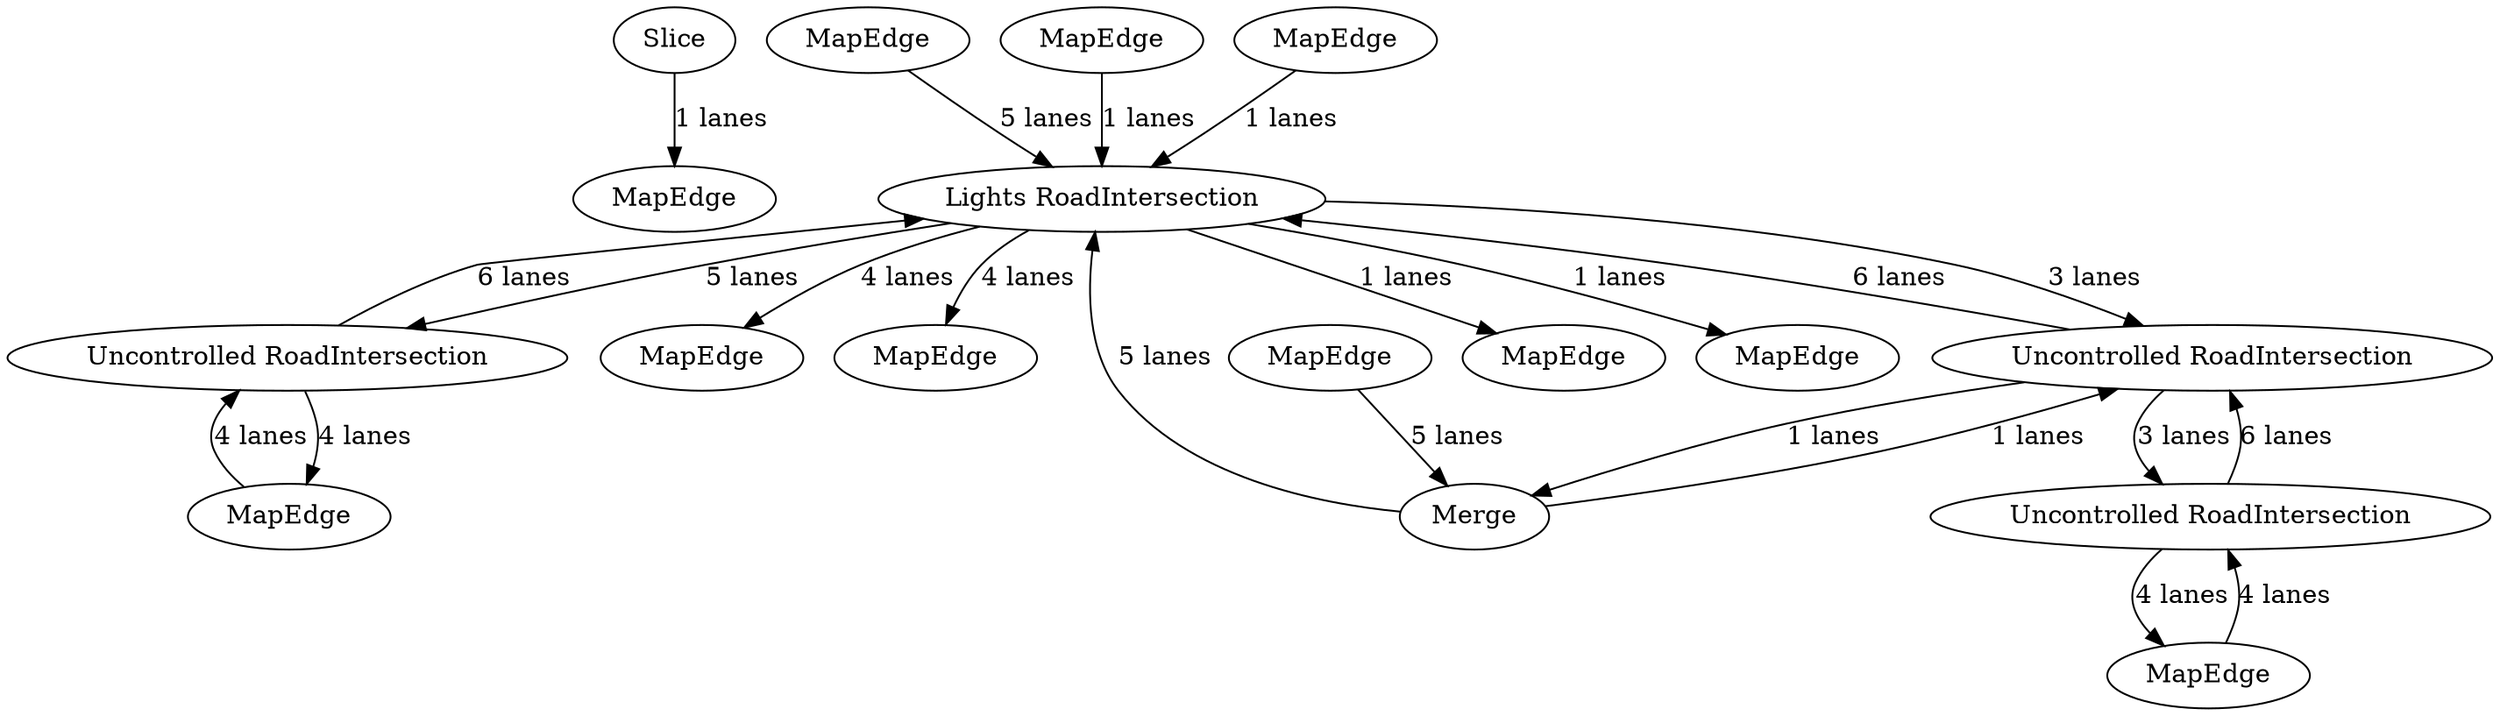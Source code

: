 digraph {
    0 [ label = "MapEdge" ]
    1 [ label = "Slice" ]
    2 [ label = "MapEdge" ]
    3 [ label = "MapEdge" ]
    4 [ label = "Lights RoadIntersection" ]
    5 [ label = "MapEdge" ]
    6 [ label = "MapEdge" ]
    7 [ label = "Uncontrolled RoadIntersection" ]
    8 [ label = "MapEdge" ]
    9 [ label = "Uncontrolled RoadIntersection" ]
    10 [ label = "Uncontrolled RoadIntersection" ]
    11 [ label = "Merge" ]
    12 [ label = "MapEdge" ]
    13 [ label = "MapEdge" ]
    14 [ label = "MapEdge" ]
    15 [ label = "MapEdge" ]
    16 [ label = "MapEdge" ]
    1 -> 0 [ label = "1 lanes" ]
    4 -> 2 [ label = "4 lanes" ]
    3 -> 11 [ label = "5 lanes" ]
    11 -> 4 [ label = "5 lanes" ]
    4 -> 5 [ label = "4 lanes" ]
    6 -> 4 [ label = "5 lanes" ]
    4 -> 7 [ label = "5 lanes" ]
    7 -> 4 [ label = "6 lanes" ]
    8 -> 9 [ label = "4 lanes" ]
    9 -> 8 [ label = "4 lanes" ]
    9 -> 10 [ label = "6 lanes" ]
    10 -> 9 [ label = "3 lanes" ]
    10 -> 4 [ label = "6 lanes" ]
    4 -> 10 [ label = "3 lanes" ]
    10 -> 11 [ label = "1 lanes" ]
    11 -> 10 [ label = "1 lanes" ]
    7 -> 12 [ label = "4 lanes" ]
    12 -> 7 [ label = "4 lanes" ]
    4 -> 13 [ label = "1 lanes" ]
    14 -> 4 [ label = "1 lanes" ]
    4 -> 15 [ label = "1 lanes" ]
    16 -> 4 [ label = "1 lanes" ]
}
